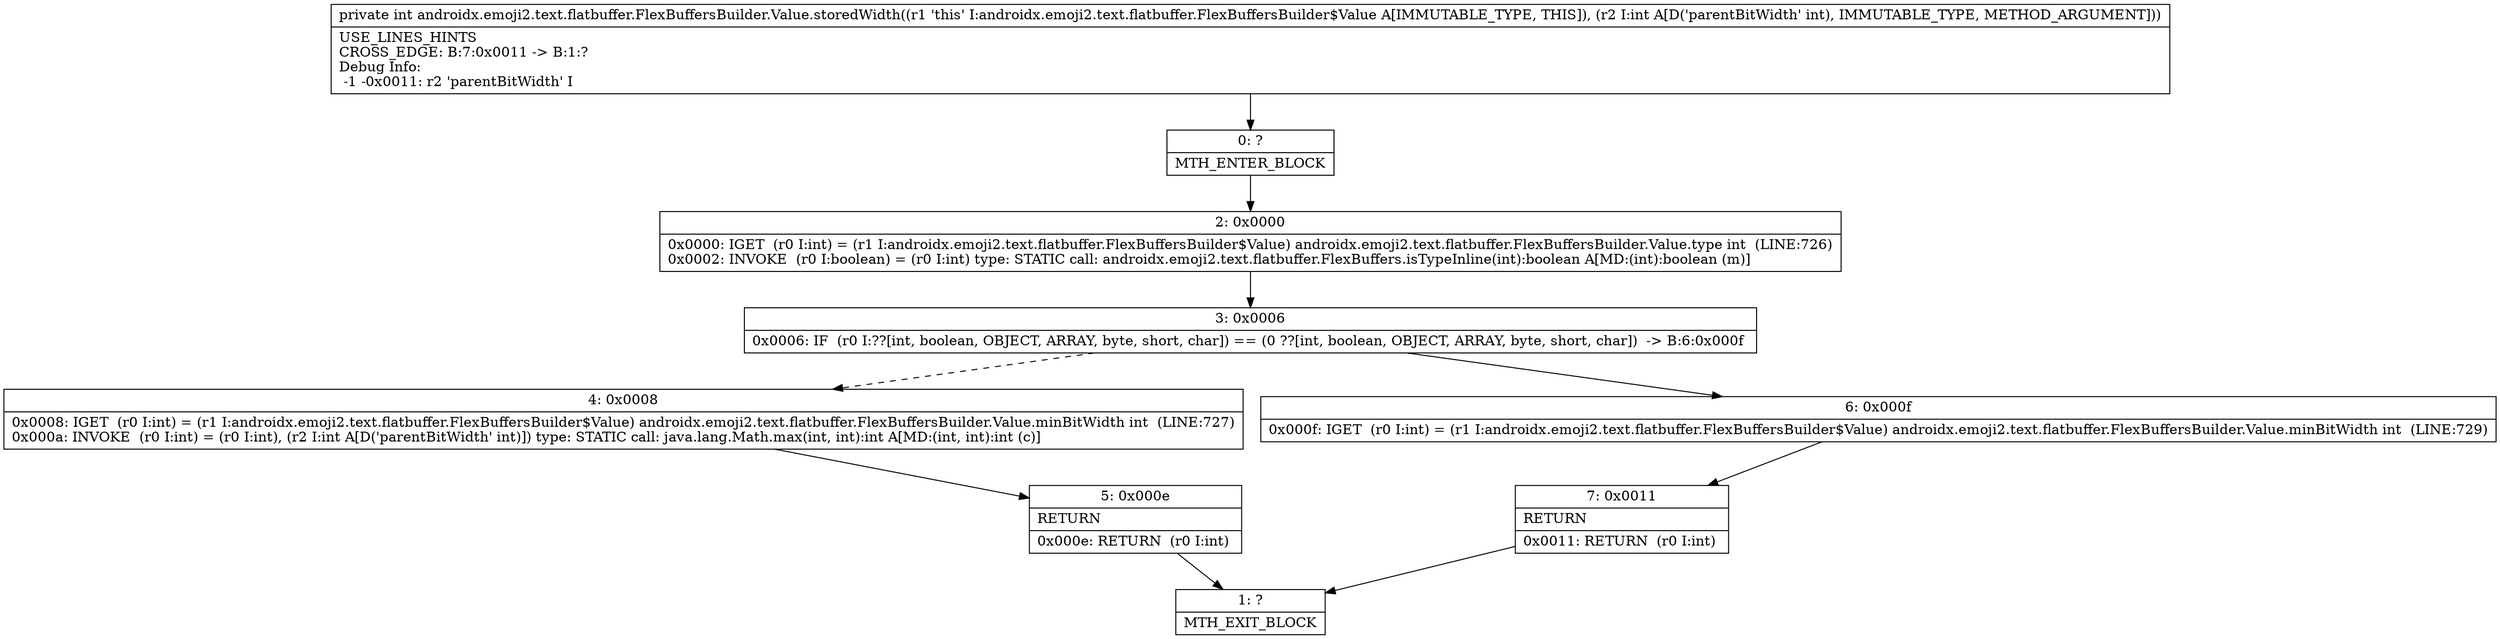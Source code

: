 digraph "CFG forandroidx.emoji2.text.flatbuffer.FlexBuffersBuilder.Value.storedWidth(I)I" {
Node_0 [shape=record,label="{0\:\ ?|MTH_ENTER_BLOCK\l}"];
Node_2 [shape=record,label="{2\:\ 0x0000|0x0000: IGET  (r0 I:int) = (r1 I:androidx.emoji2.text.flatbuffer.FlexBuffersBuilder$Value) androidx.emoji2.text.flatbuffer.FlexBuffersBuilder.Value.type int  (LINE:726)\l0x0002: INVOKE  (r0 I:boolean) = (r0 I:int) type: STATIC call: androidx.emoji2.text.flatbuffer.FlexBuffers.isTypeInline(int):boolean A[MD:(int):boolean (m)]\l}"];
Node_3 [shape=record,label="{3\:\ 0x0006|0x0006: IF  (r0 I:??[int, boolean, OBJECT, ARRAY, byte, short, char]) == (0 ??[int, boolean, OBJECT, ARRAY, byte, short, char])  \-\> B:6:0x000f \l}"];
Node_4 [shape=record,label="{4\:\ 0x0008|0x0008: IGET  (r0 I:int) = (r1 I:androidx.emoji2.text.flatbuffer.FlexBuffersBuilder$Value) androidx.emoji2.text.flatbuffer.FlexBuffersBuilder.Value.minBitWidth int  (LINE:727)\l0x000a: INVOKE  (r0 I:int) = (r0 I:int), (r2 I:int A[D('parentBitWidth' int)]) type: STATIC call: java.lang.Math.max(int, int):int A[MD:(int, int):int (c)]\l}"];
Node_5 [shape=record,label="{5\:\ 0x000e|RETURN\l|0x000e: RETURN  (r0 I:int) \l}"];
Node_1 [shape=record,label="{1\:\ ?|MTH_EXIT_BLOCK\l}"];
Node_6 [shape=record,label="{6\:\ 0x000f|0x000f: IGET  (r0 I:int) = (r1 I:androidx.emoji2.text.flatbuffer.FlexBuffersBuilder$Value) androidx.emoji2.text.flatbuffer.FlexBuffersBuilder.Value.minBitWidth int  (LINE:729)\l}"];
Node_7 [shape=record,label="{7\:\ 0x0011|RETURN\l|0x0011: RETURN  (r0 I:int) \l}"];
MethodNode[shape=record,label="{private int androidx.emoji2.text.flatbuffer.FlexBuffersBuilder.Value.storedWidth((r1 'this' I:androidx.emoji2.text.flatbuffer.FlexBuffersBuilder$Value A[IMMUTABLE_TYPE, THIS]), (r2 I:int A[D('parentBitWidth' int), IMMUTABLE_TYPE, METHOD_ARGUMENT]))  | USE_LINES_HINTS\lCROSS_EDGE: B:7:0x0011 \-\> B:1:?\lDebug Info:\l  \-1 \-0x0011: r2 'parentBitWidth' I\l}"];
MethodNode -> Node_0;Node_0 -> Node_2;
Node_2 -> Node_3;
Node_3 -> Node_4[style=dashed];
Node_3 -> Node_6;
Node_4 -> Node_5;
Node_5 -> Node_1;
Node_6 -> Node_7;
Node_7 -> Node_1;
}

